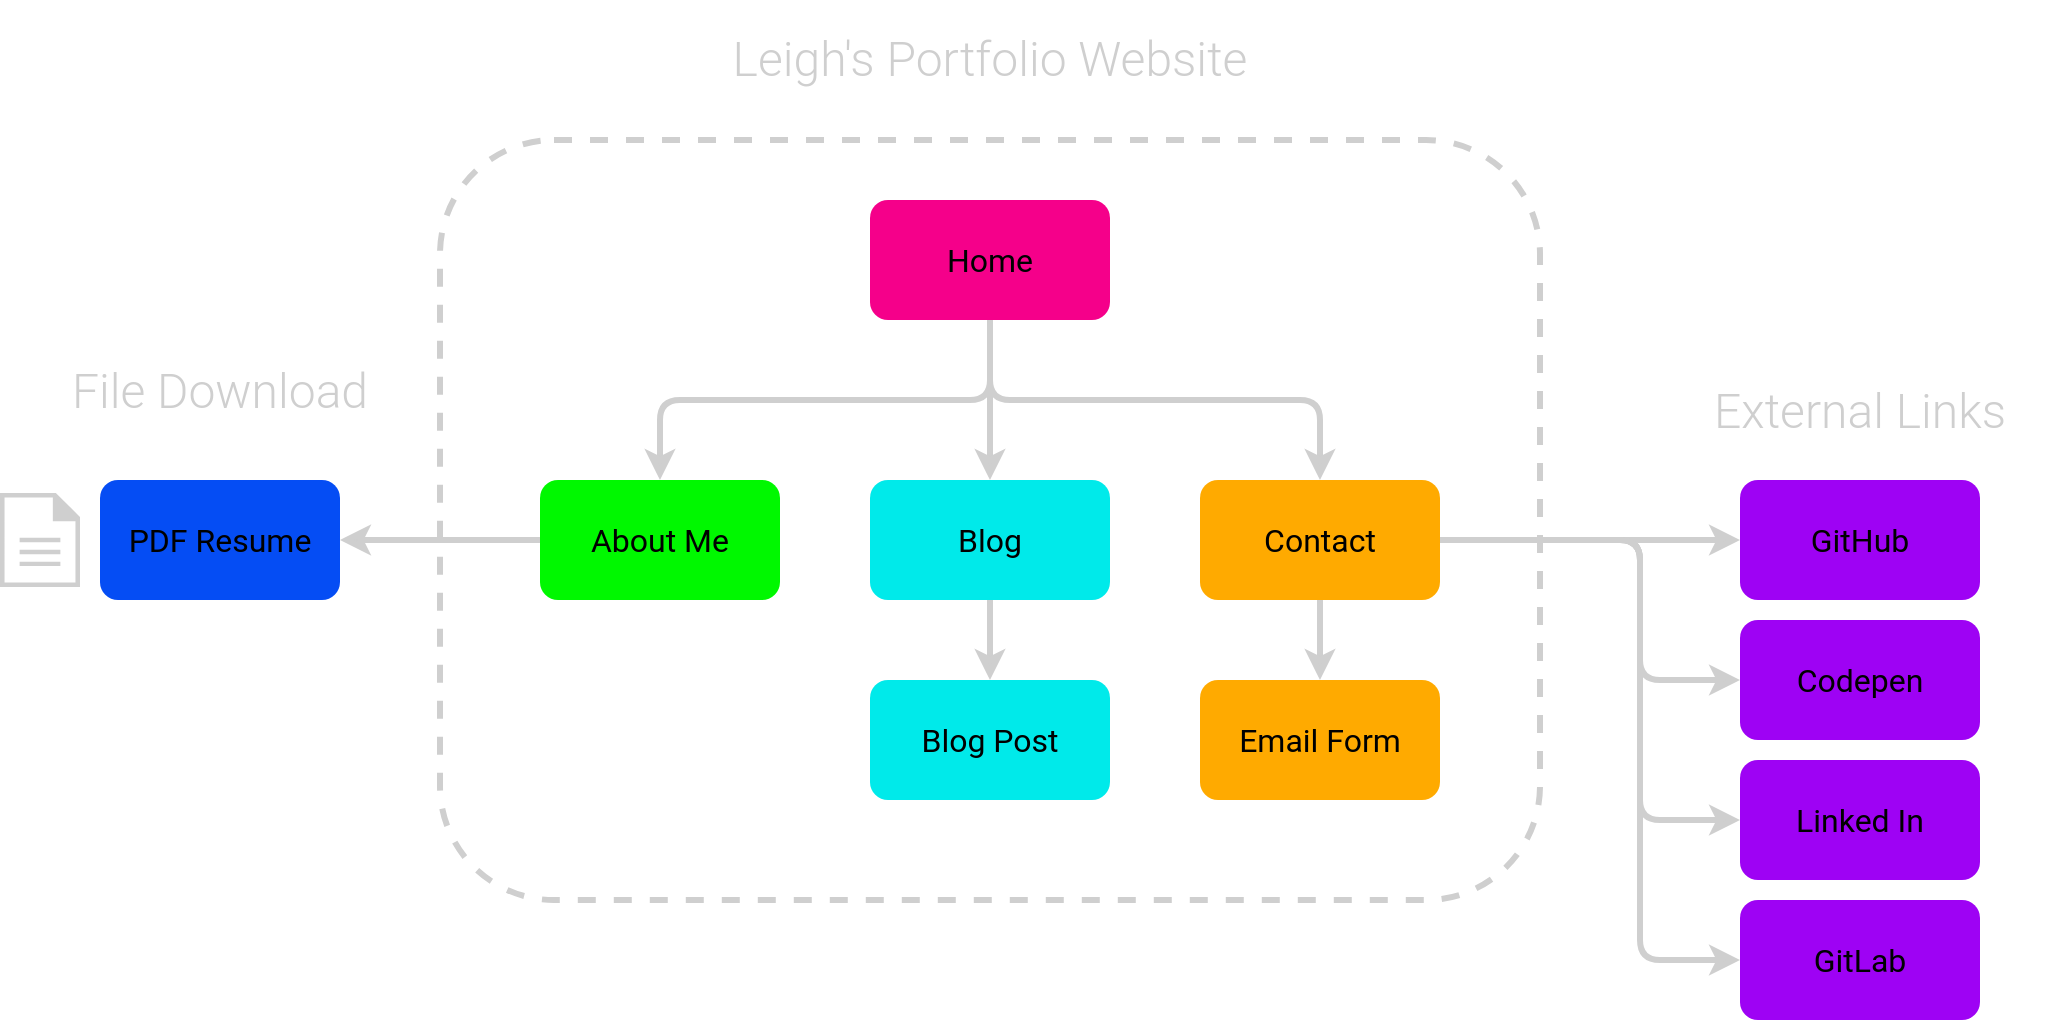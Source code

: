 <mxfile version="14.9.6" type="device"><diagram id="4_GJgHw_fhTFv9cB8BqI" name="Page-1"><mxGraphModel dx="1102" dy="852" grid="1" gridSize="10" guides="1" tooltips="1" connect="1" arrows="1" fold="1" page="1" pageScale="1" pageWidth="1169" pageHeight="827" math="0" shadow="0"><root><mxCell id="0"/><mxCell id="1" parent="0"/><mxCell id="cWNLFVRyuAs6D9LUxmdk-20" value="" style="rounded=1;whiteSpace=wrap;html=1;fontFamily=Roboto Light;fontSize=24;align=center;verticalAlign=middle;fillColor=none;dashed=1;strokeWidth=3;strokeColor=#CFCFCF;" parent="1" vertex="1"><mxGeometry x="310" y="200" width="550" height="380" as="geometry"/></mxCell><mxCell id="0ikeVuC2Zedm--5ZnT-g-1" value="Home" style="rounded=1;whiteSpace=wrap;html=1;fontFamily=Roboto;strokeColor=none;fontSize=16;fontStyle=0;fillColor=#F5008A;" parent="1" vertex="1"><mxGeometry x="525" y="230" width="120" height="60" as="geometry"/></mxCell><mxCell id="vExL4YlSIz5GDgOe13j_-4" value="" style="edgeStyle=orthogonalEdgeStyle;rounded=1;orthogonalLoop=1;jettySize=auto;html=1;fillColor=#d5e8d4;exitX=0;exitY=0.5;exitDx=0;exitDy=0;fontFamily=Roboto Medium;strokeWidth=3;strokeColor=#CFCFCF;" parent="1" source="0ikeVuC2Zedm--5ZnT-g-2" target="vExL4YlSIz5GDgOe13j_-3" edge="1"><mxGeometry relative="1" as="geometry"><mxPoint x="420" y="390" as="sourcePoint"/></mxGeometry></mxCell><mxCell id="0ikeVuC2Zedm--5ZnT-g-2" value="About Me" style="rounded=1;whiteSpace=wrap;html=1;fontFamily=Roboto;strokeColor=none;fontSize=16;fontStyle=0;fillColor=#00F800;" parent="1" vertex="1"><mxGeometry x="360" y="370" width="120" height="60" as="geometry"/></mxCell><mxCell id="0ikeVuC2Zedm--5ZnT-g-3" value="" style="endArrow=classic;html=1;exitX=0.5;exitY=1;exitDx=0;exitDy=0;entryX=0.5;entryY=0;entryDx=0;entryDy=0;fillColor=#dae8fc;fontFamily=Roboto Medium;strokeWidth=3;strokeColor=#CFCFCF;" parent="1" source="0ikeVuC2Zedm--5ZnT-g-1" target="0ikeVuC2Zedm--5ZnT-g-2" edge="1"><mxGeometry width="50" height="50" relative="1" as="geometry"><mxPoint x="645" y="500" as="sourcePoint"/><mxPoint x="695" y="450" as="targetPoint"/><Array as="points"><mxPoint x="585" y="330"/><mxPoint x="420" y="330"/></Array></mxGeometry></mxCell><mxCell id="vExL4YlSIz5GDgOe13j_-2" value="" style="edgeStyle=orthogonalEdgeStyle;rounded=0;orthogonalLoop=1;jettySize=auto;html=1;fillColor=#dae8fc;fontFamily=Roboto Medium;strokeWidth=3;strokeColor=#CFCFCF;" parent="1" source="0ikeVuC2Zedm--5ZnT-g-5" target="vExL4YlSIz5GDgOe13j_-1" edge="1"><mxGeometry relative="1" as="geometry"/></mxCell><mxCell id="cWNLFVRyuAs6D9LUxmdk-6" value="" style="endArrow=classic;html=1;exitX=1;exitY=0.5;exitDx=0;exitDy=0;entryX=0;entryY=0.5;entryDx=0;entryDy=0;fillColor=#dae8fc;fontFamily=Roboto Medium;strokeWidth=3;edgeStyle=orthogonalEdgeStyle;strokeColor=#CFCFCF;" parent="1" source="0ikeVuC2Zedm--5ZnT-g-5" target="cWNLFVRyuAs6D9LUxmdk-4" edge="1"><mxGeometry relative="1" as="geometry"/></mxCell><mxCell id="0ikeVuC2Zedm--5ZnT-g-5" value="Contact" style="rounded=1;whiteSpace=wrap;html=1;fontFamily=Roboto;strokeColor=none;fontSize=16;fontStyle=0;fillColor=#FFAA00;" parent="1" vertex="1"><mxGeometry x="690" y="370" width="120" height="60" as="geometry"/></mxCell><mxCell id="0ikeVuC2Zedm--5ZnT-g-6" value="Blog" style="rounded=1;whiteSpace=wrap;html=1;fontFamily=Roboto;strokeColor=none;fontSize=16;fontStyle=0;fillColor=#00EAEA;" parent="1" vertex="1"><mxGeometry x="525" y="370" width="120" height="60" as="geometry"/></mxCell><mxCell id="0ikeVuC2Zedm--5ZnT-g-8" value="" style="endArrow=classic;html=1;exitX=0.5;exitY=1;exitDx=0;exitDy=0;entryX=0.5;entryY=0;entryDx=0;entryDy=0;fillColor=#dae8fc;fontFamily=Roboto Medium;strokeWidth=3;strokeColor=#CFCFCF;" parent="1" source="0ikeVuC2Zedm--5ZnT-g-1" target="0ikeVuC2Zedm--5ZnT-g-5" edge="1"><mxGeometry width="50" height="50" relative="1" as="geometry"><mxPoint x="680" y="310" as="sourcePoint"/><mxPoint x="525" y="370" as="targetPoint"/><Array as="points"><mxPoint x="585" y="330"/><mxPoint x="750" y="330"/></Array></mxGeometry></mxCell><mxCell id="0ikeVuC2Zedm--5ZnT-g-9" value="" style="endArrow=classic;html=1;exitX=0.5;exitY=1;exitDx=0;exitDy=0;entryX=0.5;entryY=0;entryDx=0;entryDy=0;fillColor=#dae8fc;fontFamily=Roboto Medium;strokeWidth=3;strokeColor=#CFCFCF;" parent="1" source="0ikeVuC2Zedm--5ZnT-g-1" target="0ikeVuC2Zedm--5ZnT-g-6" edge="1"><mxGeometry width="50" height="50" relative="1" as="geometry"><mxPoint x="645" y="500" as="sourcePoint"/><mxPoint x="695" y="450" as="targetPoint"/><Array as="points"/></mxGeometry></mxCell><mxCell id="0ikeVuC2Zedm--5ZnT-g-12" value="Blog Post" style="rounded=1;whiteSpace=wrap;html=1;fontFamily=Roboto;strokeColor=none;fontSize=16;fontStyle=0;fillColor=#00EAEA;" parent="1" vertex="1"><mxGeometry x="525" y="470" width="120" height="60" as="geometry"/></mxCell><mxCell id="0ikeVuC2Zedm--5ZnT-g-13" value="" style="endArrow=classic;html=1;exitX=0.5;exitY=1;exitDx=0;exitDy=0;entryX=0.5;entryY=0;entryDx=0;entryDy=0;fillColor=#dae8fc;fontFamily=Roboto Medium;strokeWidth=3;strokeColor=#CFCFCF;" parent="1" source="0ikeVuC2Zedm--5ZnT-g-6" target="0ikeVuC2Zedm--5ZnT-g-12" edge="1"><mxGeometry width="50" height="50" relative="1" as="geometry"><mxPoint x="645" y="500" as="sourcePoint"/><mxPoint x="695" y="450" as="targetPoint"/></mxGeometry></mxCell><mxCell id="0ikeVuC2Zedm--5ZnT-g-17" value="Leigh's Portfolio Website" style="text;html=1;align=center;verticalAlign=middle;whiteSpace=wrap;rounded=0;fontSize=24;fontFamily=Roboto Light;fontColor=#CFCFCF;" parent="1" vertex="1"><mxGeometry x="425" y="130" width="320" height="60" as="geometry"/></mxCell><mxCell id="vExL4YlSIz5GDgOe13j_-1" value="Email Form" style="rounded=1;whiteSpace=wrap;html=1;fontFamily=Roboto;strokeColor=none;fontSize=16;fontStyle=0;fillColor=#FFAA00;" parent="1" vertex="1"><mxGeometry x="690" y="470" width="120" height="60" as="geometry"/></mxCell><mxCell id="vExL4YlSIz5GDgOe13j_-3" value="PDF Resume" style="rounded=1;whiteSpace=wrap;html=1;fontFamily=Roboto;strokeColor=none;fontSize=16;fontStyle=0;fillColor=#054DF4;" parent="1" vertex="1"><mxGeometry x="140" y="370" width="120" height="60" as="geometry"/></mxCell><mxCell id="cWNLFVRyuAs6D9LUxmdk-2" value="" style="pointerEvents=1;shadow=0;dashed=0;html=1;strokeColor=none;labelPosition=center;verticalLabelPosition=bottom;verticalAlign=top;outlineConnect=0;align=center;shape=mxgraph.office.concepts.document;fillColor=#CFCFCF;" parent="1" vertex="1"><mxGeometry x="90" y="376.5" width="40" height="47" as="geometry"/></mxCell><mxCell id="cWNLFVRyuAs6D9LUxmdk-4" value="GitHub" style="rounded=1;whiteSpace=wrap;html=1;fontFamily=Roboto;strokeColor=none;fontSize=16;fontStyle=0;fillColor=#9E02F4;" parent="1" vertex="1"><mxGeometry x="960" y="370" width="120" height="60" as="geometry"/></mxCell><mxCell id="cWNLFVRyuAs6D9LUxmdk-9" value="&lt;h1 style=&quot;font-size: 24px&quot;&gt;&lt;span style=&quot;font-weight: normal&quot;&gt;External Links&lt;/span&gt;&lt;/h1&gt;" style="text;html=1;strokeColor=none;fillColor=none;spacing=5;spacingTop=0;whiteSpace=wrap;overflow=hidden;rounded=0;fontFamily=Roboto Light;align=center;fontSize=24;fontStyle=0;verticalAlign=middle;fontColor=#CFCFCF;" parent="1" vertex="1"><mxGeometry x="925" y="300" width="190" height="70" as="geometry"/></mxCell><mxCell id="cWNLFVRyuAs6D9LUxmdk-10" value="" style="endArrow=classic;html=1;entryX=0;entryY=0.5;entryDx=0;entryDy=0;fillColor=#dae8fc;fontFamily=Roboto Medium;strokeWidth=3;edgeStyle=orthogonalEdgeStyle;strokeColor=#CFCFCF;" parent="1" target="cWNLFVRyuAs6D9LUxmdk-11" edge="1"><mxGeometry relative="1" as="geometry"><mxPoint x="810" y="400" as="sourcePoint"/><Array as="points"><mxPoint x="910" y="400"/><mxPoint x="910" y="470"/></Array></mxGeometry></mxCell><mxCell id="cWNLFVRyuAs6D9LUxmdk-11" value="Codepen" style="rounded=1;whiteSpace=wrap;html=1;fontFamily=Roboto;strokeColor=none;fontSize=16;fontStyle=0;fillColor=#9E02F4;" parent="1" vertex="1"><mxGeometry x="960" y="440" width="120" height="60" as="geometry"/></mxCell><mxCell id="cWNLFVRyuAs6D9LUxmdk-13" value="" style="endArrow=classic;html=1;entryX=0;entryY=0.5;entryDx=0;entryDy=0;fillColor=#dae8fc;fontFamily=Roboto Medium;strokeWidth=3;edgeStyle=orthogonalEdgeStyle;exitX=1;exitY=0.5;exitDx=0;exitDy=0;strokeColor=#CFCFCF;" parent="1" source="0ikeVuC2Zedm--5ZnT-g-5" target="cWNLFVRyuAs6D9LUxmdk-14" edge="1"><mxGeometry relative="1" as="geometry"><mxPoint x="820" y="470" as="sourcePoint"/><Array as="points"><mxPoint x="910" y="400"/><mxPoint x="910" y="540"/></Array></mxGeometry></mxCell><mxCell id="cWNLFVRyuAs6D9LUxmdk-14" value="Linked In" style="rounded=1;whiteSpace=wrap;html=1;fontFamily=Roboto;strokeColor=none;fontSize=16;fontStyle=0;fillColor=#9E02F4;" parent="1" vertex="1"><mxGeometry x="960" y="510" width="120" height="60" as="geometry"/></mxCell><mxCell id="cWNLFVRyuAs6D9LUxmdk-16" value="" style="endArrow=classic;html=1;entryX=0;entryY=0.5;entryDx=0;entryDy=0;fillColor=#dae8fc;fontFamily=Roboto Medium;strokeWidth=3;edgeStyle=orthogonalEdgeStyle;strokeColor=#CFCFCF;" parent="1" target="cWNLFVRyuAs6D9LUxmdk-17" edge="1"><mxGeometry relative="1" as="geometry"><mxPoint x="810" y="400" as="sourcePoint"/><Array as="points"><mxPoint x="910" y="400"/><mxPoint x="910" y="610"/></Array></mxGeometry></mxCell><mxCell id="cWNLFVRyuAs6D9LUxmdk-17" value="GitLab" style="rounded=1;whiteSpace=wrap;html=1;fontFamily=Roboto;strokeColor=none;fontSize=16;fontStyle=0;fillColor=#9E02F4;" parent="1" vertex="1"><mxGeometry x="960" y="580" width="120" height="60" as="geometry"/></mxCell><mxCell id="cWNLFVRyuAs6D9LUxmdk-21" value="&lt;h1 style=&quot;font-size: 24px&quot;&gt;&lt;span style=&quot;font-weight: 400&quot;&gt;File Download&lt;/span&gt;&lt;/h1&gt;" style="text;html=1;strokeColor=none;fillColor=none;spacing=5;spacingTop=0;whiteSpace=wrap;overflow=hidden;rounded=0;fontFamily=Roboto Light;align=center;fontSize=24;fontStyle=0;verticalAlign=middle;fontColor=#CFCFCF;" parent="1" vertex="1"><mxGeometry x="105" y="290" width="190" height="70" as="geometry"/></mxCell></root></mxGraphModel></diagram></mxfile>